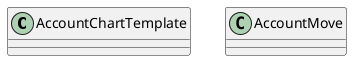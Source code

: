 @startuml classes_l10n_zm_account
set namespaceSeparator none
class "AccountChartTemplate" as odoo_src.odoo.addons.l10n_zm_account.models.template_zm.AccountChartTemplate {
}
class "AccountMove" as odoo_src.odoo.addons.l10n_zm_account.models.account_move.AccountMove {
}
@enduml
